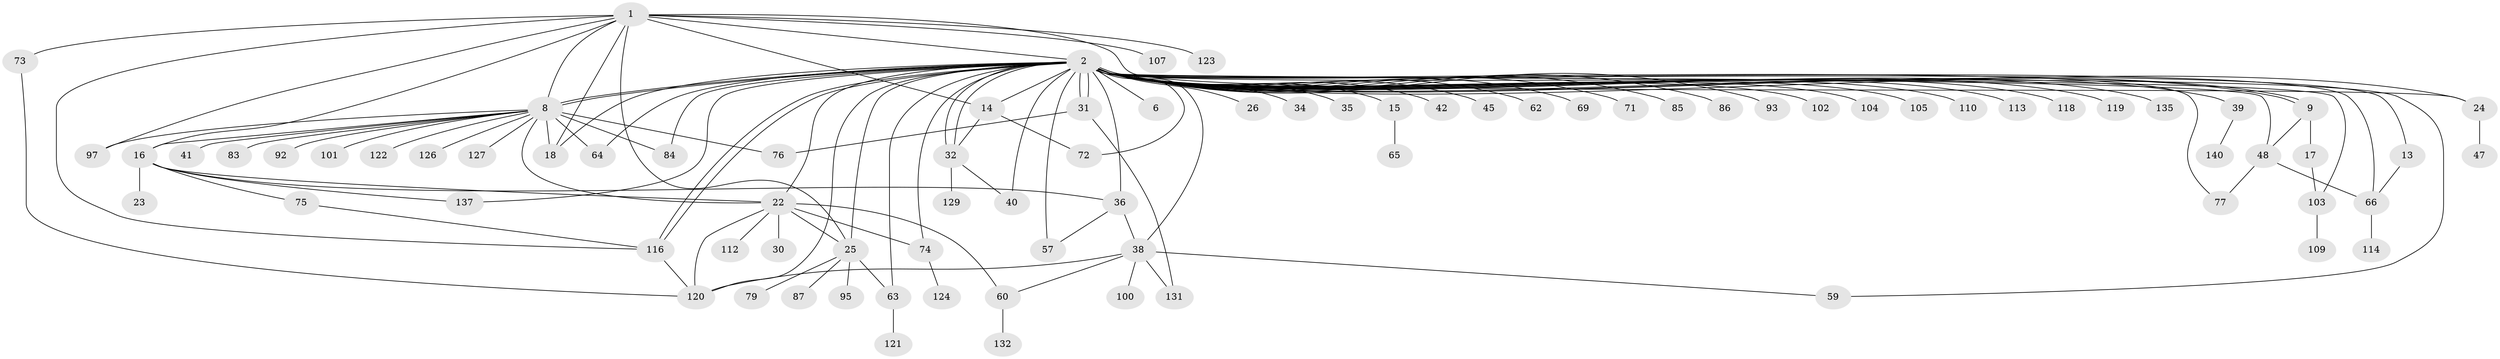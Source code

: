 // original degree distribution, {4: 0.08571428571428572, 46: 0.007142857142857143, 3: 0.1357142857142857, 6: 0.03571428571428571, 8: 0.02142857142857143, 1: 0.44285714285714284, 24: 0.007142857142857143, 18: 0.007142857142857143, 7: 0.02142857142857143, 5: 0.02857142857142857, 2: 0.17142857142857143, 9: 0.014285714285714285, 11: 0.014285714285714285, 10: 0.007142857142857143}
// Generated by graph-tools (version 1.1) at 2025/18/03/04/25 18:18:12]
// undirected, 84 vertices, 125 edges
graph export_dot {
graph [start="1"]
  node [color=gray90,style=filled];
  1 [super="+27+19"];
  2 [super="+96+50+3+82+7+29+12+5+108+115+52+46+4+133+37+125"];
  6;
  8 [super="+11+91+78+70+51+80+61"];
  9;
  13;
  14;
  15;
  16 [super="+55"];
  17;
  18 [super="+54"];
  22;
  23;
  24;
  25;
  26;
  30;
  31 [super="+117"];
  32 [super="+49"];
  34;
  35;
  36 [super="+130+58"];
  38 [super="+44"];
  39;
  40;
  41;
  42;
  45;
  47;
  48 [super="+111"];
  57;
  59;
  60;
  62;
  63;
  64 [super="+136"];
  65;
  66;
  69;
  71;
  72;
  73;
  74;
  75;
  76 [super="+94"];
  77;
  79;
  83;
  84;
  85;
  86;
  87;
  92;
  93;
  95;
  97;
  100;
  101;
  102;
  103;
  104;
  105;
  107;
  109;
  110;
  112;
  113;
  114;
  116 [super="+138"];
  118;
  119;
  120 [super="+128"];
  121;
  122;
  123;
  124;
  126;
  127;
  129;
  131;
  132;
  135;
  137;
  140;
  1 -- 2 [weight=3];
  1 -- 18;
  1 -- 73;
  1 -- 97;
  1 -- 8 [weight=2];
  1 -- 107;
  1 -- 14;
  1 -- 16;
  1 -- 116;
  1 -- 24;
  1 -- 25;
  1 -- 123;
  2 -- 8 [weight=10];
  2 -- 8;
  2 -- 9 [weight=2];
  2 -- 9;
  2 -- 26;
  2 -- 31;
  2 -- 31;
  2 -- 32 [weight=2];
  2 -- 32;
  2 -- 35;
  2 -- 38 [weight=4];
  2 -- 40 [weight=2];
  2 -- 42;
  2 -- 59;
  2 -- 62;
  2 -- 64 [weight=2];
  2 -- 72;
  2 -- 84 [weight=2];
  2 -- 116 [weight=3];
  2 -- 116;
  2 -- 118;
  2 -- 85;
  2 -- 93;
  2 -- 110;
  2 -- 24 [weight=2];
  2 -- 105;
  2 -- 13;
  2 -- 77;
  2 -- 15 [weight=2];
  2 -- 22 [weight=2];
  2 -- 86;
  2 -- 25 [weight=2];
  2 -- 34;
  2 -- 39;
  2 -- 103;
  2 -- 45;
  2 -- 48 [weight=2];
  2 -- 102;
  2 -- 6;
  2 -- 120 [weight=2];
  2 -- 18;
  2 -- 36;
  2 -- 66;
  2 -- 57 [weight=2];
  2 -- 69;
  2 -- 71;
  2 -- 135;
  2 -- 137;
  2 -- 14;
  2 -- 104;
  2 -- 113;
  2 -- 119;
  2 -- 63;
  2 -- 74;
  8 -- 16;
  8 -- 41;
  8 -- 64;
  8 -- 83;
  8 -- 18;
  8 -- 76 [weight=2];
  8 -- 101 [weight=2];
  8 -- 22 [weight=2];
  8 -- 97;
  8 -- 84;
  8 -- 122;
  8 -- 92;
  8 -- 126;
  8 -- 127;
  9 -- 17;
  9 -- 48;
  13 -- 66;
  14 -- 72;
  14 -- 32;
  15 -- 65;
  16 -- 22;
  16 -- 23;
  16 -- 36;
  16 -- 75;
  16 -- 137;
  17 -- 103;
  22 -- 25;
  22 -- 30;
  22 -- 60;
  22 -- 74;
  22 -- 112;
  22 -- 120;
  24 -- 47;
  25 -- 63;
  25 -- 79;
  25 -- 87;
  25 -- 95;
  31 -- 76;
  31 -- 131;
  32 -- 129;
  32 -- 40;
  36 -- 57;
  36 -- 38 [weight=2];
  38 -- 100;
  38 -- 131;
  38 -- 120;
  38 -- 59;
  38 -- 60;
  39 -- 140;
  48 -- 66;
  48 -- 77;
  60 -- 132;
  63 -- 121;
  66 -- 114;
  73 -- 120;
  74 -- 124;
  75 -- 116;
  103 -- 109;
  116 -- 120;
}
